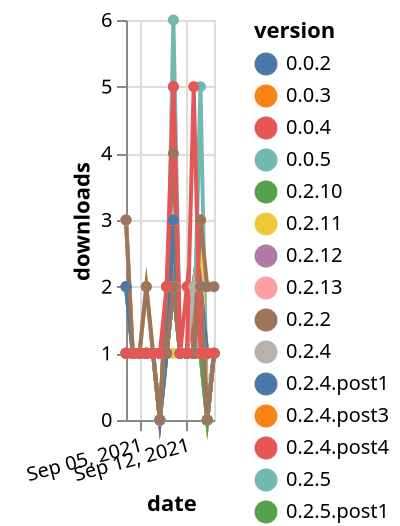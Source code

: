{"$schema": "https://vega.github.io/schema/vega-lite/v5.json", "description": "A simple bar chart with embedded data.", "data": {"values": [{"date": "2021-09-03", "total": 272, "delta": 1, "version": "0.0.3"}, {"date": "2021-09-04", "total": 273, "delta": 1, "version": "0.0.3"}, {"date": "2021-09-05", "total": 274, "delta": 1, "version": "0.0.3"}, {"date": "2021-09-06", "total": 275, "delta": 1, "version": "0.0.3"}, {"date": "2021-09-07", "total": 276, "delta": 1, "version": "0.0.3"}, {"date": "2021-09-08", "total": 276, "delta": 0, "version": "0.0.3"}, {"date": "2021-09-09", "total": 277, "delta": 1, "version": "0.0.3"}, {"date": "2021-09-10", "total": 279, "delta": 2, "version": "0.0.3"}, {"date": "2021-09-11", "total": 280, "delta": 1, "version": "0.0.3"}, {"date": "2021-09-12", "total": 281, "delta": 1, "version": "0.0.3"}, {"date": "2021-09-13", "total": 282, "delta": 1, "version": "0.0.3"}, {"date": "2021-09-14", "total": 283, "delta": 1, "version": "0.0.3"}, {"date": "2021-09-15", "total": 284, "delta": 1, "version": "0.0.3"}, {"date": "2021-09-16", "total": 285, "delta": 1, "version": "0.0.3"}, {"date": "2021-09-03", "total": 82, "delta": 3, "version": "1.1.0"}, {"date": "2021-09-04", "total": 83, "delta": 1, "version": "1.1.0"}, {"date": "2021-09-05", "total": 84, "delta": 1, "version": "1.1.0"}, {"date": "2021-09-06", "total": 85, "delta": 1, "version": "1.1.0"}, {"date": "2021-09-07", "total": 86, "delta": 1, "version": "1.1.0"}, {"date": "2021-09-08", "total": 86, "delta": 0, "version": "1.1.0"}, {"date": "2021-09-09", "total": 88, "delta": 2, "version": "1.1.0"}, {"date": "2021-09-10", "total": 91, "delta": 3, "version": "1.1.0"}, {"date": "2021-09-11", "total": 92, "delta": 1, "version": "1.1.0"}, {"date": "2021-09-12", "total": 93, "delta": 1, "version": "1.1.0"}, {"date": "2021-09-13", "total": 94, "delta": 1, "version": "1.1.0"}, {"date": "2021-09-14", "total": 97, "delta": 3, "version": "1.1.0"}, {"date": "2021-09-15", "total": 97, "delta": 0, "version": "1.1.0"}, {"date": "2021-09-16", "total": 98, "delta": 1, "version": "1.1.0"}, {"date": "2021-09-03", "total": 143, "delta": 1, "version": "0.4.0"}, {"date": "2021-09-04", "total": 144, "delta": 1, "version": "0.4.0"}, {"date": "2021-09-05", "total": 145, "delta": 1, "version": "0.4.0"}, {"date": "2021-09-06", "total": 146, "delta": 1, "version": "0.4.0"}, {"date": "2021-09-07", "total": 147, "delta": 1, "version": "0.4.0"}, {"date": "2021-09-08", "total": 148, "delta": 1, "version": "0.4.0"}, {"date": "2021-09-09", "total": 149, "delta": 1, "version": "0.4.0"}, {"date": "2021-09-10", "total": 151, "delta": 2, "version": "0.4.0"}, {"date": "2021-09-11", "total": 152, "delta": 1, "version": "0.4.0"}, {"date": "2021-09-12", "total": 153, "delta": 1, "version": "0.4.0"}, {"date": "2021-09-13", "total": 155, "delta": 2, "version": "0.4.0"}, {"date": "2021-09-14", "total": 156, "delta": 1, "version": "0.4.0"}, {"date": "2021-09-15", "total": 156, "delta": 0, "version": "0.4.0"}, {"date": "2021-09-16", "total": 157, "delta": 1, "version": "0.4.0"}, {"date": "2021-09-03", "total": 676, "delta": 1, "version": "0.0.5"}, {"date": "2021-09-04", "total": 677, "delta": 1, "version": "0.0.5"}, {"date": "2021-09-05", "total": 678, "delta": 1, "version": "0.0.5"}, {"date": "2021-09-06", "total": 679, "delta": 1, "version": "0.0.5"}, {"date": "2021-09-07", "total": 680, "delta": 1, "version": "0.0.5"}, {"date": "2021-09-08", "total": 680, "delta": 0, "version": "0.0.5"}, {"date": "2021-09-09", "total": 681, "delta": 1, "version": "0.0.5"}, {"date": "2021-09-10", "total": 687, "delta": 6, "version": "0.0.5"}, {"date": "2021-09-11", "total": 688, "delta": 1, "version": "0.0.5"}, {"date": "2021-09-12", "total": 689, "delta": 1, "version": "0.0.5"}, {"date": "2021-09-13", "total": 690, "delta": 1, "version": "0.0.5"}, {"date": "2021-09-14", "total": 695, "delta": 5, "version": "0.0.5"}, {"date": "2021-09-15", "total": 695, "delta": 0, "version": "0.0.5"}, {"date": "2021-09-16", "total": 696, "delta": 1, "version": "0.0.5"}, {"date": "2021-09-03", "total": 163, "delta": 1, "version": "0.2.9"}, {"date": "2021-09-04", "total": 164, "delta": 1, "version": "0.2.9"}, {"date": "2021-09-05", "total": 165, "delta": 1, "version": "0.2.9"}, {"date": "2021-09-06", "total": 166, "delta": 1, "version": "0.2.9"}, {"date": "2021-09-07", "total": 167, "delta": 1, "version": "0.2.9"}, {"date": "2021-09-08", "total": 168, "delta": 1, "version": "0.2.9"}, {"date": "2021-09-09", "total": 169, "delta": 1, "version": "0.2.9"}, {"date": "2021-09-10", "total": 171, "delta": 2, "version": "0.2.9"}, {"date": "2021-09-11", "total": 172, "delta": 1, "version": "0.2.9"}, {"date": "2021-09-12", "total": 173, "delta": 1, "version": "0.2.9"}, {"date": "2021-09-13", "total": 175, "delta": 2, "version": "0.2.9"}, {"date": "2021-09-14", "total": 176, "delta": 1, "version": "0.2.9"}, {"date": "2021-09-15", "total": 176, "delta": 0, "version": "0.2.9"}, {"date": "2021-09-16", "total": 177, "delta": 1, "version": "0.2.9"}, {"date": "2021-09-03", "total": 139, "delta": 1, "version": "0.2.11"}, {"date": "2021-09-04", "total": 140, "delta": 1, "version": "0.2.11"}, {"date": "2021-09-05", "total": 141, "delta": 1, "version": "0.2.11"}, {"date": "2021-09-06", "total": 142, "delta": 1, "version": "0.2.11"}, {"date": "2021-09-07", "total": 143, "delta": 1, "version": "0.2.11"}, {"date": "2021-09-08", "total": 144, "delta": 1, "version": "0.2.11"}, {"date": "2021-09-09", "total": 145, "delta": 1, "version": "0.2.11"}, {"date": "2021-09-10", "total": 147, "delta": 2, "version": "0.2.11"}, {"date": "2021-09-11", "total": 148, "delta": 1, "version": "0.2.11"}, {"date": "2021-09-12", "total": 149, "delta": 1, "version": "0.2.11"}, {"date": "2021-09-13", "total": 150, "delta": 1, "version": "0.2.11"}, {"date": "2021-09-14", "total": 151, "delta": 1, "version": "0.2.11"}, {"date": "2021-09-15", "total": 152, "delta": 1, "version": "0.2.11"}, {"date": "2021-09-16", "total": 153, "delta": 1, "version": "0.2.11"}, {"date": "2021-09-03", "total": 353, "delta": 1, "version": "0.0.4"}, {"date": "2021-09-04", "total": 354, "delta": 1, "version": "0.0.4"}, {"date": "2021-09-05", "total": 355, "delta": 1, "version": "0.0.4"}, {"date": "2021-09-06", "total": 356, "delta": 1, "version": "0.0.4"}, {"date": "2021-09-07", "total": 357, "delta": 1, "version": "0.0.4"}, {"date": "2021-09-08", "total": 357, "delta": 0, "version": "0.0.4"}, {"date": "2021-09-09", "total": 358, "delta": 1, "version": "0.0.4"}, {"date": "2021-09-10", "total": 360, "delta": 2, "version": "0.0.4"}, {"date": "2021-09-11", "total": 361, "delta": 1, "version": "0.0.4"}, {"date": "2021-09-12", "total": 362, "delta": 1, "version": "0.0.4"}, {"date": "2021-09-13", "total": 363, "delta": 1, "version": "0.0.4"}, {"date": "2021-09-14", "total": 366, "delta": 3, "version": "0.0.4"}, {"date": "2021-09-15", "total": 366, "delta": 0, "version": "0.0.4"}, {"date": "2021-09-16", "total": 367, "delta": 1, "version": "0.0.4"}, {"date": "2021-09-03", "total": 236, "delta": 1, "version": "0.0.2"}, {"date": "2021-09-04", "total": 237, "delta": 1, "version": "0.0.2"}, {"date": "2021-09-05", "total": 238, "delta": 1, "version": "0.0.2"}, {"date": "2021-09-06", "total": 239, "delta": 1, "version": "0.0.2"}, {"date": "2021-09-07", "total": 240, "delta": 1, "version": "0.0.2"}, {"date": "2021-09-08", "total": 240, "delta": 0, "version": "0.0.2"}, {"date": "2021-09-09", "total": 241, "delta": 1, "version": "0.0.2"}, {"date": "2021-09-10", "total": 243, "delta": 2, "version": "0.0.2"}, {"date": "2021-09-11", "total": 244, "delta": 1, "version": "0.0.2"}, {"date": "2021-09-12", "total": 245, "delta": 1, "version": "0.0.2"}, {"date": "2021-09-13", "total": 246, "delta": 1, "version": "0.0.2"}, {"date": "2021-09-14", "total": 247, "delta": 1, "version": "0.0.2"}, {"date": "2021-09-15", "total": 248, "delta": 1, "version": "0.0.2"}, {"date": "2021-09-16", "total": 249, "delta": 1, "version": "0.0.2"}, {"date": "2021-09-03", "total": 142, "delta": 1, "version": "0.2.12"}, {"date": "2021-09-04", "total": 143, "delta": 1, "version": "0.2.12"}, {"date": "2021-09-05", "total": 144, "delta": 1, "version": "0.2.12"}, {"date": "2021-09-06", "total": 145, "delta": 1, "version": "0.2.12"}, {"date": "2021-09-07", "total": 146, "delta": 1, "version": "0.2.12"}, {"date": "2021-09-08", "total": 147, "delta": 1, "version": "0.2.12"}, {"date": "2021-09-09", "total": 148, "delta": 1, "version": "0.2.12"}, {"date": "2021-09-10", "total": 150, "delta": 2, "version": "0.2.12"}, {"date": "2021-09-11", "total": 151, "delta": 1, "version": "0.2.12"}, {"date": "2021-09-12", "total": 152, "delta": 1, "version": "0.2.12"}, {"date": "2021-09-13", "total": 153, "delta": 1, "version": "0.2.12"}, {"date": "2021-09-14", "total": 154, "delta": 1, "version": "0.2.12"}, {"date": "2021-09-15", "total": 155, "delta": 1, "version": "0.2.12"}, {"date": "2021-09-16", "total": 156, "delta": 1, "version": "0.2.12"}, {"date": "2021-09-03", "total": 188, "delta": 1, "version": "0.2.4"}, {"date": "2021-09-04", "total": 189, "delta": 1, "version": "0.2.4"}, {"date": "2021-09-05", "total": 190, "delta": 1, "version": "0.2.4"}, {"date": "2021-09-06", "total": 191, "delta": 1, "version": "0.2.4"}, {"date": "2021-09-07", "total": 192, "delta": 1, "version": "0.2.4"}, {"date": "2021-09-08", "total": 193, "delta": 1, "version": "0.2.4"}, {"date": "2021-09-09", "total": 194, "delta": 1, "version": "0.2.4"}, {"date": "2021-09-10", "total": 196, "delta": 2, "version": "0.2.4"}, {"date": "2021-09-11", "total": 197, "delta": 1, "version": "0.2.4"}, {"date": "2021-09-12", "total": 198, "delta": 1, "version": "0.2.4"}, {"date": "2021-09-13", "total": 199, "delta": 1, "version": "0.2.4"}, {"date": "2021-09-14", "total": 200, "delta": 1, "version": "0.2.4"}, {"date": "2021-09-15", "total": 200, "delta": 0, "version": "0.2.4"}, {"date": "2021-09-16", "total": 201, "delta": 1, "version": "0.2.4"}, {"date": "2021-09-03", "total": 88, "delta": 3, "version": "1.0.1"}, {"date": "2021-09-04", "total": 89, "delta": 1, "version": "1.0.1"}, {"date": "2021-09-05", "total": 90, "delta": 1, "version": "1.0.1"}, {"date": "2021-09-06", "total": 91, "delta": 1, "version": "1.0.1"}, {"date": "2021-09-07", "total": 92, "delta": 1, "version": "1.0.1"}, {"date": "2021-09-08", "total": 92, "delta": 0, "version": "1.0.1"}, {"date": "2021-09-09", "total": 94, "delta": 2, "version": "1.0.1"}, {"date": "2021-09-10", "total": 97, "delta": 3, "version": "1.0.1"}, {"date": "2021-09-11", "total": 98, "delta": 1, "version": "1.0.1"}, {"date": "2021-09-12", "total": 99, "delta": 1, "version": "1.0.1"}, {"date": "2021-09-13", "total": 100, "delta": 1, "version": "1.0.1"}, {"date": "2021-09-14", "total": 103, "delta": 3, "version": "1.0.1"}, {"date": "2021-09-15", "total": 103, "delta": 0, "version": "1.0.1"}, {"date": "2021-09-16", "total": 104, "delta": 1, "version": "1.0.1"}, {"date": "2021-09-03", "total": 110, "delta": 3, "version": "1.0.0"}, {"date": "2021-09-04", "total": 111, "delta": 1, "version": "1.0.0"}, {"date": "2021-09-05", "total": 112, "delta": 1, "version": "1.0.0"}, {"date": "2021-09-06", "total": 113, "delta": 1, "version": "1.0.0"}, {"date": "2021-09-07", "total": 114, "delta": 1, "version": "1.0.0"}, {"date": "2021-09-08", "total": 114, "delta": 0, "version": "1.0.0"}, {"date": "2021-09-09", "total": 116, "delta": 2, "version": "1.0.0"}, {"date": "2021-09-10", "total": 119, "delta": 3, "version": "1.0.0"}, {"date": "2021-09-11", "total": 120, "delta": 1, "version": "1.0.0"}, {"date": "2021-09-12", "total": 121, "delta": 1, "version": "1.0.0"}, {"date": "2021-09-13", "total": 122, "delta": 1, "version": "1.0.0"}, {"date": "2021-09-14", "total": 125, "delta": 3, "version": "1.0.0"}, {"date": "2021-09-15", "total": 125, "delta": 0, "version": "1.0.0"}, {"date": "2021-09-16", "total": 126, "delta": 1, "version": "1.0.0"}, {"date": "2021-09-03", "total": 182, "delta": 1, "version": "0.2.4.post3"}, {"date": "2021-09-04", "total": 183, "delta": 1, "version": "0.2.4.post3"}, {"date": "2021-09-05", "total": 184, "delta": 1, "version": "0.2.4.post3"}, {"date": "2021-09-06", "total": 185, "delta": 1, "version": "0.2.4.post3"}, {"date": "2021-09-07", "total": 186, "delta": 1, "version": "0.2.4.post3"}, {"date": "2021-09-08", "total": 187, "delta": 1, "version": "0.2.4.post3"}, {"date": "2021-09-09", "total": 188, "delta": 1, "version": "0.2.4.post3"}, {"date": "2021-09-10", "total": 190, "delta": 2, "version": "0.2.4.post3"}, {"date": "2021-09-11", "total": 191, "delta": 1, "version": "0.2.4.post3"}, {"date": "2021-09-12", "total": 192, "delta": 1, "version": "0.2.4.post3"}, {"date": "2021-09-13", "total": 193, "delta": 1, "version": "0.2.4.post3"}, {"date": "2021-09-14", "total": 195, "delta": 2, "version": "0.2.4.post3"}, {"date": "2021-09-15", "total": 196, "delta": 1, "version": "0.2.4.post3"}, {"date": "2021-09-16", "total": 197, "delta": 1, "version": "0.2.4.post3"}, {"date": "2021-09-03", "total": 225, "delta": 1, "version": "0.2.10"}, {"date": "2021-09-04", "total": 226, "delta": 1, "version": "0.2.10"}, {"date": "2021-09-05", "total": 227, "delta": 1, "version": "0.2.10"}, {"date": "2021-09-06", "total": 228, "delta": 1, "version": "0.2.10"}, {"date": "2021-09-07", "total": 229, "delta": 1, "version": "0.2.10"}, {"date": "2021-09-08", "total": 230, "delta": 1, "version": "0.2.10"}, {"date": "2021-09-09", "total": 231, "delta": 1, "version": "0.2.10"}, {"date": "2021-09-10", "total": 234, "delta": 3, "version": "0.2.10"}, {"date": "2021-09-11", "total": 235, "delta": 1, "version": "0.2.10"}, {"date": "2021-09-12", "total": 236, "delta": 1, "version": "0.2.10"}, {"date": "2021-09-13", "total": 238, "delta": 2, "version": "0.2.10"}, {"date": "2021-09-14", "total": 239, "delta": 1, "version": "0.2.10"}, {"date": "2021-09-15", "total": 240, "delta": 1, "version": "0.2.10"}, {"date": "2021-09-16", "total": 241, "delta": 1, "version": "0.2.10"}, {"date": "2021-09-03", "total": 220, "delta": 2, "version": "0.3.3"}, {"date": "2021-09-04", "total": 221, "delta": 1, "version": "0.3.3"}, {"date": "2021-09-05", "total": 222, "delta": 1, "version": "0.3.3"}, {"date": "2021-09-06", "total": 223, "delta": 1, "version": "0.3.3"}, {"date": "2021-09-07", "total": 224, "delta": 1, "version": "0.3.3"}, {"date": "2021-09-08", "total": 225, "delta": 1, "version": "0.3.3"}, {"date": "2021-09-09", "total": 226, "delta": 1, "version": "0.3.3"}, {"date": "2021-09-10", "total": 231, "delta": 5, "version": "0.3.3"}, {"date": "2021-09-11", "total": 232, "delta": 1, "version": "0.3.3"}, {"date": "2021-09-12", "total": 234, "delta": 2, "version": "0.3.3"}, {"date": "2021-09-13", "total": 235, "delta": 1, "version": "0.3.3"}, {"date": "2021-09-14", "total": 236, "delta": 1, "version": "0.3.3"}, {"date": "2021-09-15", "total": 237, "delta": 1, "version": "0.3.3"}, {"date": "2021-09-16", "total": 238, "delta": 1, "version": "0.3.3"}, {"date": "2021-09-03", "total": 161, "delta": 1, "version": "0.2.6"}, {"date": "2021-09-04", "total": 162, "delta": 1, "version": "0.2.6"}, {"date": "2021-09-05", "total": 163, "delta": 1, "version": "0.2.6"}, {"date": "2021-09-06", "total": 164, "delta": 1, "version": "0.2.6"}, {"date": "2021-09-07", "total": 165, "delta": 1, "version": "0.2.6"}, {"date": "2021-09-08", "total": 166, "delta": 1, "version": "0.2.6"}, {"date": "2021-09-09", "total": 167, "delta": 1, "version": "0.2.6"}, {"date": "2021-09-10", "total": 168, "delta": 1, "version": "0.2.6"}, {"date": "2021-09-11", "total": 169, "delta": 1, "version": "0.2.6"}, {"date": "2021-09-12", "total": 170, "delta": 1, "version": "0.2.6"}, {"date": "2021-09-13", "total": 171, "delta": 1, "version": "0.2.6"}, {"date": "2021-09-14", "total": 172, "delta": 1, "version": "0.2.6"}, {"date": "2021-09-15", "total": 172, "delta": 0, "version": "0.2.6"}, {"date": "2021-09-16", "total": 173, "delta": 1, "version": "0.2.6"}, {"date": "2021-09-03", "total": 183, "delta": 1, "version": "0.2.4.post1"}, {"date": "2021-09-04", "total": 184, "delta": 1, "version": "0.2.4.post1"}, {"date": "2021-09-05", "total": 185, "delta": 1, "version": "0.2.4.post1"}, {"date": "2021-09-06", "total": 186, "delta": 1, "version": "0.2.4.post1"}, {"date": "2021-09-07", "total": 187, "delta": 1, "version": "0.2.4.post1"}, {"date": "2021-09-08", "total": 188, "delta": 1, "version": "0.2.4.post1"}, {"date": "2021-09-09", "total": 189, "delta": 1, "version": "0.2.4.post1"}, {"date": "2021-09-10", "total": 191, "delta": 2, "version": "0.2.4.post1"}, {"date": "2021-09-11", "total": 192, "delta": 1, "version": "0.2.4.post1"}, {"date": "2021-09-12", "total": 193, "delta": 1, "version": "0.2.4.post1"}, {"date": "2021-09-13", "total": 194, "delta": 1, "version": "0.2.4.post1"}, {"date": "2021-09-14", "total": 196, "delta": 2, "version": "0.2.4.post1"}, {"date": "2021-09-15", "total": 197, "delta": 1, "version": "0.2.4.post1"}, {"date": "2021-09-16", "total": 198, "delta": 1, "version": "0.2.4.post1"}, {"date": "2021-09-03", "total": 190, "delta": 1, "version": "0.3.2"}, {"date": "2021-09-04", "total": 191, "delta": 1, "version": "0.3.2"}, {"date": "2021-09-05", "total": 192, "delta": 1, "version": "0.3.2"}, {"date": "2021-09-06", "total": 194, "delta": 2, "version": "0.3.2"}, {"date": "2021-09-07", "total": 195, "delta": 1, "version": "0.3.2"}, {"date": "2021-09-08", "total": 196, "delta": 1, "version": "0.3.2"}, {"date": "2021-09-09", "total": 197, "delta": 1, "version": "0.3.2"}, {"date": "2021-09-10", "total": 199, "delta": 2, "version": "0.3.2"}, {"date": "2021-09-11", "total": 200, "delta": 1, "version": "0.3.2"}, {"date": "2021-09-12", "total": 201, "delta": 1, "version": "0.3.2"}, {"date": "2021-09-13", "total": 202, "delta": 1, "version": "0.3.2"}, {"date": "2021-09-14", "total": 203, "delta": 1, "version": "0.3.2"}, {"date": "2021-09-15", "total": 204, "delta": 1, "version": "0.3.2"}, {"date": "2021-09-16", "total": 205, "delta": 1, "version": "0.3.2"}, {"date": "2021-09-03", "total": 223, "delta": 1, "version": "0.3.0"}, {"date": "2021-09-04", "total": 224, "delta": 1, "version": "0.3.0"}, {"date": "2021-09-05", "total": 225, "delta": 1, "version": "0.3.0"}, {"date": "2021-09-06", "total": 226, "delta": 1, "version": "0.3.0"}, {"date": "2021-09-07", "total": 227, "delta": 1, "version": "0.3.0"}, {"date": "2021-09-08", "total": 228, "delta": 1, "version": "0.3.0"}, {"date": "2021-09-09", "total": 229, "delta": 1, "version": "0.3.0"}, {"date": "2021-09-10", "total": 231, "delta": 2, "version": "0.3.0"}, {"date": "2021-09-11", "total": 232, "delta": 1, "version": "0.3.0"}, {"date": "2021-09-12", "total": 233, "delta": 1, "version": "0.3.0"}, {"date": "2021-09-13", "total": 235, "delta": 2, "version": "0.3.0"}, {"date": "2021-09-14", "total": 236, "delta": 1, "version": "0.3.0"}, {"date": "2021-09-15", "total": 237, "delta": 1, "version": "0.3.0"}, {"date": "2021-09-16", "total": 238, "delta": 1, "version": "0.3.0"}, {"date": "2021-09-03", "total": 178, "delta": 1, "version": "0.2.8"}, {"date": "2021-09-04", "total": 179, "delta": 1, "version": "0.2.8"}, {"date": "2021-09-05", "total": 180, "delta": 1, "version": "0.2.8"}, {"date": "2021-09-06", "total": 181, "delta": 1, "version": "0.2.8"}, {"date": "2021-09-07", "total": 182, "delta": 1, "version": "0.2.8"}, {"date": "2021-09-08", "total": 183, "delta": 1, "version": "0.2.8"}, {"date": "2021-09-09", "total": 184, "delta": 1, "version": "0.2.8"}, {"date": "2021-09-10", "total": 186, "delta": 2, "version": "0.2.8"}, {"date": "2021-09-11", "total": 187, "delta": 1, "version": "0.2.8"}, {"date": "2021-09-12", "total": 188, "delta": 1, "version": "0.2.8"}, {"date": "2021-09-13", "total": 189, "delta": 1, "version": "0.2.8"}, {"date": "2021-09-14", "total": 191, "delta": 2, "version": "0.2.8"}, {"date": "2021-09-15", "total": 191, "delta": 0, "version": "0.2.8"}, {"date": "2021-09-16", "total": 192, "delta": 1, "version": "0.2.8"}, {"date": "2021-09-03", "total": 176, "delta": 1, "version": "0.2.7"}, {"date": "2021-09-04", "total": 177, "delta": 1, "version": "0.2.7"}, {"date": "2021-09-05", "total": 178, "delta": 1, "version": "0.2.7"}, {"date": "2021-09-06", "total": 179, "delta": 1, "version": "0.2.7"}, {"date": "2021-09-07", "total": 180, "delta": 1, "version": "0.2.7"}, {"date": "2021-09-08", "total": 181, "delta": 1, "version": "0.2.7"}, {"date": "2021-09-09", "total": 182, "delta": 1, "version": "0.2.7"}, {"date": "2021-09-10", "total": 184, "delta": 2, "version": "0.2.7"}, {"date": "2021-09-11", "total": 185, "delta": 1, "version": "0.2.7"}, {"date": "2021-09-12", "total": 186, "delta": 1, "version": "0.2.7"}, {"date": "2021-09-13", "total": 187, "delta": 1, "version": "0.2.7"}, {"date": "2021-09-14", "total": 189, "delta": 2, "version": "0.2.7"}, {"date": "2021-09-15", "total": 189, "delta": 0, "version": "0.2.7"}, {"date": "2021-09-16", "total": 190, "delta": 1, "version": "0.2.7"}, {"date": "2021-09-03", "total": 187, "delta": 1, "version": "0.2.5.post1"}, {"date": "2021-09-04", "total": 188, "delta": 1, "version": "0.2.5.post1"}, {"date": "2021-09-05", "total": 189, "delta": 1, "version": "0.2.5.post1"}, {"date": "2021-09-06", "total": 190, "delta": 1, "version": "0.2.5.post1"}, {"date": "2021-09-07", "total": 191, "delta": 1, "version": "0.2.5.post1"}, {"date": "2021-09-08", "total": 191, "delta": 0, "version": "0.2.5.post1"}, {"date": "2021-09-09", "total": 193, "delta": 2, "version": "0.2.5.post1"}, {"date": "2021-09-10", "total": 195, "delta": 2, "version": "0.2.5.post1"}, {"date": "2021-09-11", "total": 196, "delta": 1, "version": "0.2.5.post1"}, {"date": "2021-09-12", "total": 197, "delta": 1, "version": "0.2.5.post1"}, {"date": "2021-09-13", "total": 198, "delta": 1, "version": "0.2.5.post1"}, {"date": "2021-09-14", "total": 200, "delta": 2, "version": "0.2.5.post1"}, {"date": "2021-09-15", "total": 200, "delta": 0, "version": "0.2.5.post1"}, {"date": "2021-09-16", "total": 201, "delta": 1, "version": "0.2.5.post1"}, {"date": "2021-09-03", "total": 178, "delta": 1, "version": "0.2.5"}, {"date": "2021-09-04", "total": 179, "delta": 1, "version": "0.2.5"}, {"date": "2021-09-05", "total": 180, "delta": 1, "version": "0.2.5"}, {"date": "2021-09-06", "total": 181, "delta": 1, "version": "0.2.5"}, {"date": "2021-09-07", "total": 182, "delta": 1, "version": "0.2.5"}, {"date": "2021-09-08", "total": 183, "delta": 1, "version": "0.2.5"}, {"date": "2021-09-09", "total": 184, "delta": 1, "version": "0.2.5"}, {"date": "2021-09-10", "total": 186, "delta": 2, "version": "0.2.5"}, {"date": "2021-09-11", "total": 187, "delta": 1, "version": "0.2.5"}, {"date": "2021-09-12", "total": 188, "delta": 1, "version": "0.2.5"}, {"date": "2021-09-13", "total": 189, "delta": 1, "version": "0.2.5"}, {"date": "2021-09-14", "total": 191, "delta": 2, "version": "0.2.5"}, {"date": "2021-09-15", "total": 191, "delta": 0, "version": "0.2.5"}, {"date": "2021-09-16", "total": 192, "delta": 1, "version": "0.2.5"}, {"date": "2021-09-03", "total": 143, "delta": 1, "version": "0.2.13"}, {"date": "2021-09-04", "total": 144, "delta": 1, "version": "0.2.13"}, {"date": "2021-09-05", "total": 145, "delta": 1, "version": "0.2.13"}, {"date": "2021-09-06", "total": 146, "delta": 1, "version": "0.2.13"}, {"date": "2021-09-07", "total": 147, "delta": 1, "version": "0.2.13"}, {"date": "2021-09-08", "total": 148, "delta": 1, "version": "0.2.13"}, {"date": "2021-09-09", "total": 149, "delta": 1, "version": "0.2.13"}, {"date": "2021-09-10", "total": 151, "delta": 2, "version": "0.2.13"}, {"date": "2021-09-11", "total": 152, "delta": 1, "version": "0.2.13"}, {"date": "2021-09-12", "total": 153, "delta": 1, "version": "0.2.13"}, {"date": "2021-09-13", "total": 154, "delta": 1, "version": "0.2.13"}, {"date": "2021-09-14", "total": 155, "delta": 1, "version": "0.2.13"}, {"date": "2021-09-15", "total": 156, "delta": 1, "version": "0.2.13"}, {"date": "2021-09-16", "total": 157, "delta": 1, "version": "0.2.13"}, {"date": "2021-09-03", "total": 106, "delta": 2, "version": "0.4.1"}, {"date": "2021-09-04", "total": 107, "delta": 1, "version": "0.4.1"}, {"date": "2021-09-05", "total": 108, "delta": 1, "version": "0.4.1"}, {"date": "2021-09-06", "total": 109, "delta": 1, "version": "0.4.1"}, {"date": "2021-09-07", "total": 110, "delta": 1, "version": "0.4.1"}, {"date": "2021-09-08", "total": 111, "delta": 1, "version": "0.4.1"}, {"date": "2021-09-09", "total": 112, "delta": 1, "version": "0.4.1"}, {"date": "2021-09-10", "total": 114, "delta": 2, "version": "0.4.1"}, {"date": "2021-09-11", "total": 115, "delta": 1, "version": "0.4.1"}, {"date": "2021-09-12", "total": 116, "delta": 1, "version": "0.4.1"}, {"date": "2021-09-13", "total": 117, "delta": 1, "version": "0.4.1"}, {"date": "2021-09-14", "total": 118, "delta": 1, "version": "0.4.1"}, {"date": "2021-09-15", "total": 118, "delta": 0, "version": "0.4.1"}, {"date": "2021-09-16", "total": 119, "delta": 1, "version": "0.4.1"}, {"date": "2021-09-03", "total": 183, "delta": 2, "version": "0.3.1"}, {"date": "2021-09-04", "total": 184, "delta": 1, "version": "0.3.1"}, {"date": "2021-09-05", "total": 185, "delta": 1, "version": "0.3.1"}, {"date": "2021-09-06", "total": 186, "delta": 1, "version": "0.3.1"}, {"date": "2021-09-07", "total": 187, "delta": 1, "version": "0.3.1"}, {"date": "2021-09-08", "total": 188, "delta": 1, "version": "0.3.1"}, {"date": "2021-09-09", "total": 189, "delta": 1, "version": "0.3.1"}, {"date": "2021-09-10", "total": 192, "delta": 3, "version": "0.3.1"}, {"date": "2021-09-11", "total": 193, "delta": 1, "version": "0.3.1"}, {"date": "2021-09-12", "total": 194, "delta": 1, "version": "0.3.1"}, {"date": "2021-09-13", "total": 195, "delta": 1, "version": "0.3.1"}, {"date": "2021-09-14", "total": 196, "delta": 1, "version": "0.3.1"}, {"date": "2021-09-15", "total": 197, "delta": 1, "version": "0.3.1"}, {"date": "2021-09-16", "total": 198, "delta": 1, "version": "0.3.1"}, {"date": "2021-09-03", "total": 95, "delta": 3, "version": "1.1.1"}, {"date": "2021-09-04", "total": 96, "delta": 1, "version": "1.1.1"}, {"date": "2021-09-05", "total": 97, "delta": 1, "version": "1.1.1"}, {"date": "2021-09-06", "total": 99, "delta": 2, "version": "1.1.1"}, {"date": "2021-09-07", "total": 100, "delta": 1, "version": "1.1.1"}, {"date": "2021-09-08", "total": 100, "delta": 0, "version": "1.1.1"}, {"date": "2021-09-09", "total": 102, "delta": 2, "version": "1.1.1"}, {"date": "2021-09-10", "total": 106, "delta": 4, "version": "1.1.1"}, {"date": "2021-09-11", "total": 107, "delta": 1, "version": "1.1.1"}, {"date": "2021-09-12", "total": 108, "delta": 1, "version": "1.1.1"}, {"date": "2021-09-13", "total": 109, "delta": 1, "version": "1.1.1"}, {"date": "2021-09-14", "total": 112, "delta": 3, "version": "1.1.1"}, {"date": "2021-09-15", "total": 114, "delta": 2, "version": "1.1.1"}, {"date": "2021-09-16", "total": 116, "delta": 2, "version": "1.1.1"}, {"date": "2021-09-03", "total": 201, "delta": 1, "version": "0.2.2"}, {"date": "2021-09-04", "total": 202, "delta": 1, "version": "0.2.2"}, {"date": "2021-09-05", "total": 203, "delta": 1, "version": "0.2.2"}, {"date": "2021-09-06", "total": 204, "delta": 1, "version": "0.2.2"}, {"date": "2021-09-07", "total": 205, "delta": 1, "version": "0.2.2"}, {"date": "2021-09-08", "total": 206, "delta": 1, "version": "0.2.2"}, {"date": "2021-09-09", "total": 207, "delta": 1, "version": "0.2.2"}, {"date": "2021-09-10", "total": 209, "delta": 2, "version": "0.2.2"}, {"date": "2021-09-11", "total": 210, "delta": 1, "version": "0.2.2"}, {"date": "2021-09-12", "total": 211, "delta": 1, "version": "0.2.2"}, {"date": "2021-09-13", "total": 212, "delta": 1, "version": "0.2.2"}, {"date": "2021-09-14", "total": 214, "delta": 2, "version": "0.2.2"}, {"date": "2021-09-15", "total": 214, "delta": 0, "version": "0.2.2"}, {"date": "2021-09-16", "total": 215, "delta": 1, "version": "0.2.2"}, {"date": "2021-09-03", "total": 465, "delta": 1, "version": "0.2.4.post4"}, {"date": "2021-09-04", "total": 466, "delta": 1, "version": "0.2.4.post4"}, {"date": "2021-09-05", "total": 467, "delta": 1, "version": "0.2.4.post4"}, {"date": "2021-09-06", "total": 468, "delta": 1, "version": "0.2.4.post4"}, {"date": "2021-09-07", "total": 469, "delta": 1, "version": "0.2.4.post4"}, {"date": "2021-09-08", "total": 470, "delta": 1, "version": "0.2.4.post4"}, {"date": "2021-09-09", "total": 472, "delta": 2, "version": "0.2.4.post4"}, {"date": "2021-09-10", "total": 477, "delta": 5, "version": "0.2.4.post4"}, {"date": "2021-09-11", "total": 478, "delta": 1, "version": "0.2.4.post4"}, {"date": "2021-09-12", "total": 479, "delta": 1, "version": "0.2.4.post4"}, {"date": "2021-09-13", "total": 484, "delta": 5, "version": "0.2.4.post4"}, {"date": "2021-09-14", "total": 485, "delta": 1, "version": "0.2.4.post4"}, {"date": "2021-09-15", "total": 486, "delta": 1, "version": "0.2.4.post4"}, {"date": "2021-09-16", "total": 487, "delta": 1, "version": "0.2.4.post4"}]}, "width": "container", "mark": {"type": "line", "point": {"filled": true}}, "encoding": {"x": {"field": "date", "type": "temporal", "timeUnit": "yearmonthdate", "title": "date", "axis": {"labelAngle": -15}}, "y": {"field": "delta", "type": "quantitative", "title": "downloads"}, "color": {"field": "version", "type": "nominal"}, "tooltip": {"field": "delta"}}}